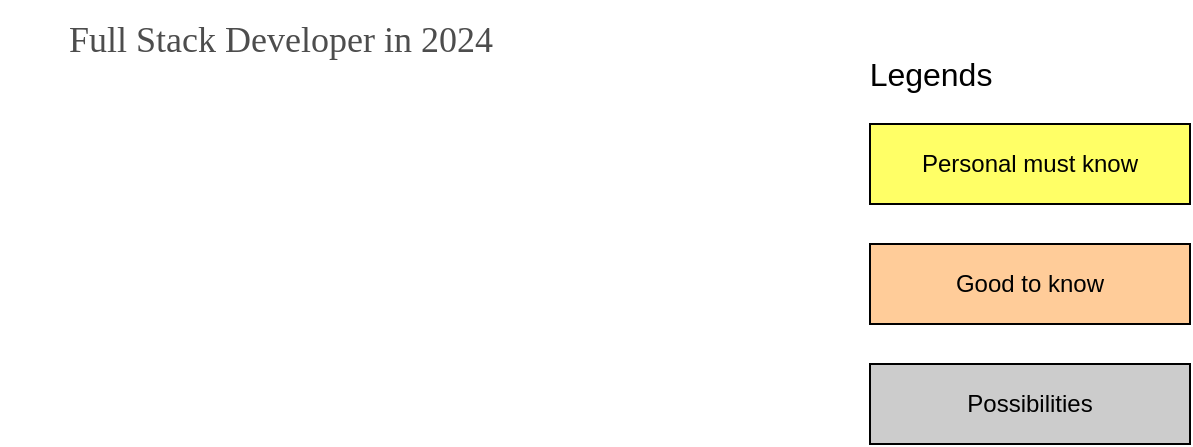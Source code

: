 <mxfile version="26.0.1">
  <diagram id="6a731a19-8d31-9384-78a2-239565b7b9f0" name="Page-1">
    <mxGraphModel dx="1434" dy="780" grid="1" gridSize="10" guides="1" tooltips="1" connect="1" arrows="1" fold="1" page="1" pageScale="1" pageWidth="1169" pageHeight="827" background="none" math="0" shadow="0">
      <root>
        <mxCell id="0" />
        <mxCell id="1" parent="0" />
        <mxCell id="o0vIgVdxRqHnW3IHY1vi-1782" value="Full Stack Developer in 2024" style="text;html=1;align=center;verticalAlign=middle;resizable=0;points=[];autosize=1;strokeColor=none;fillColor=none;fontFamily=Verdana;fontSize=18;fontColor=light-dark(#4d4d4d, #ededed);" vertex="1" parent="1">
          <mxGeometry x="445" y="18" width="280" height="40" as="geometry" />
        </mxCell>
        <mxCell id="o0vIgVdxRqHnW3IHY1vi-1783" value="Legends" style="text;html=1;align=center;verticalAlign=middle;resizable=0;points=[];autosize=1;strokeColor=none;fillColor=none;fontSize=16;" vertex="1" parent="1">
          <mxGeometry x="870" y="40" width="80" height="30" as="geometry" />
        </mxCell>
        <mxCell id="o0vIgVdxRqHnW3IHY1vi-1784" value="Personal must know" style="whiteSpace=wrap;html=1;fillColor=#FFFF66;gradientColor=none;" vertex="1" parent="1">
          <mxGeometry x="880" y="80" width="160" height="40" as="geometry" />
        </mxCell>
        <mxCell id="o0vIgVdxRqHnW3IHY1vi-1785" value="Good to know" style="whiteSpace=wrap;html=1;fillColor=#FFCC99;strokeColor=default;" vertex="1" parent="1">
          <mxGeometry x="880" y="140" width="160" height="40" as="geometry" />
        </mxCell>
        <mxCell id="o0vIgVdxRqHnW3IHY1vi-1786" value="Possibilities" style="whiteSpace=wrap;html=1;strokeColor=default;fillColor=#CCCCCC;" vertex="1" parent="1">
          <mxGeometry x="880" y="200" width="160" height="40" as="geometry" />
        </mxCell>
      </root>
    </mxGraphModel>
  </diagram>
</mxfile>
